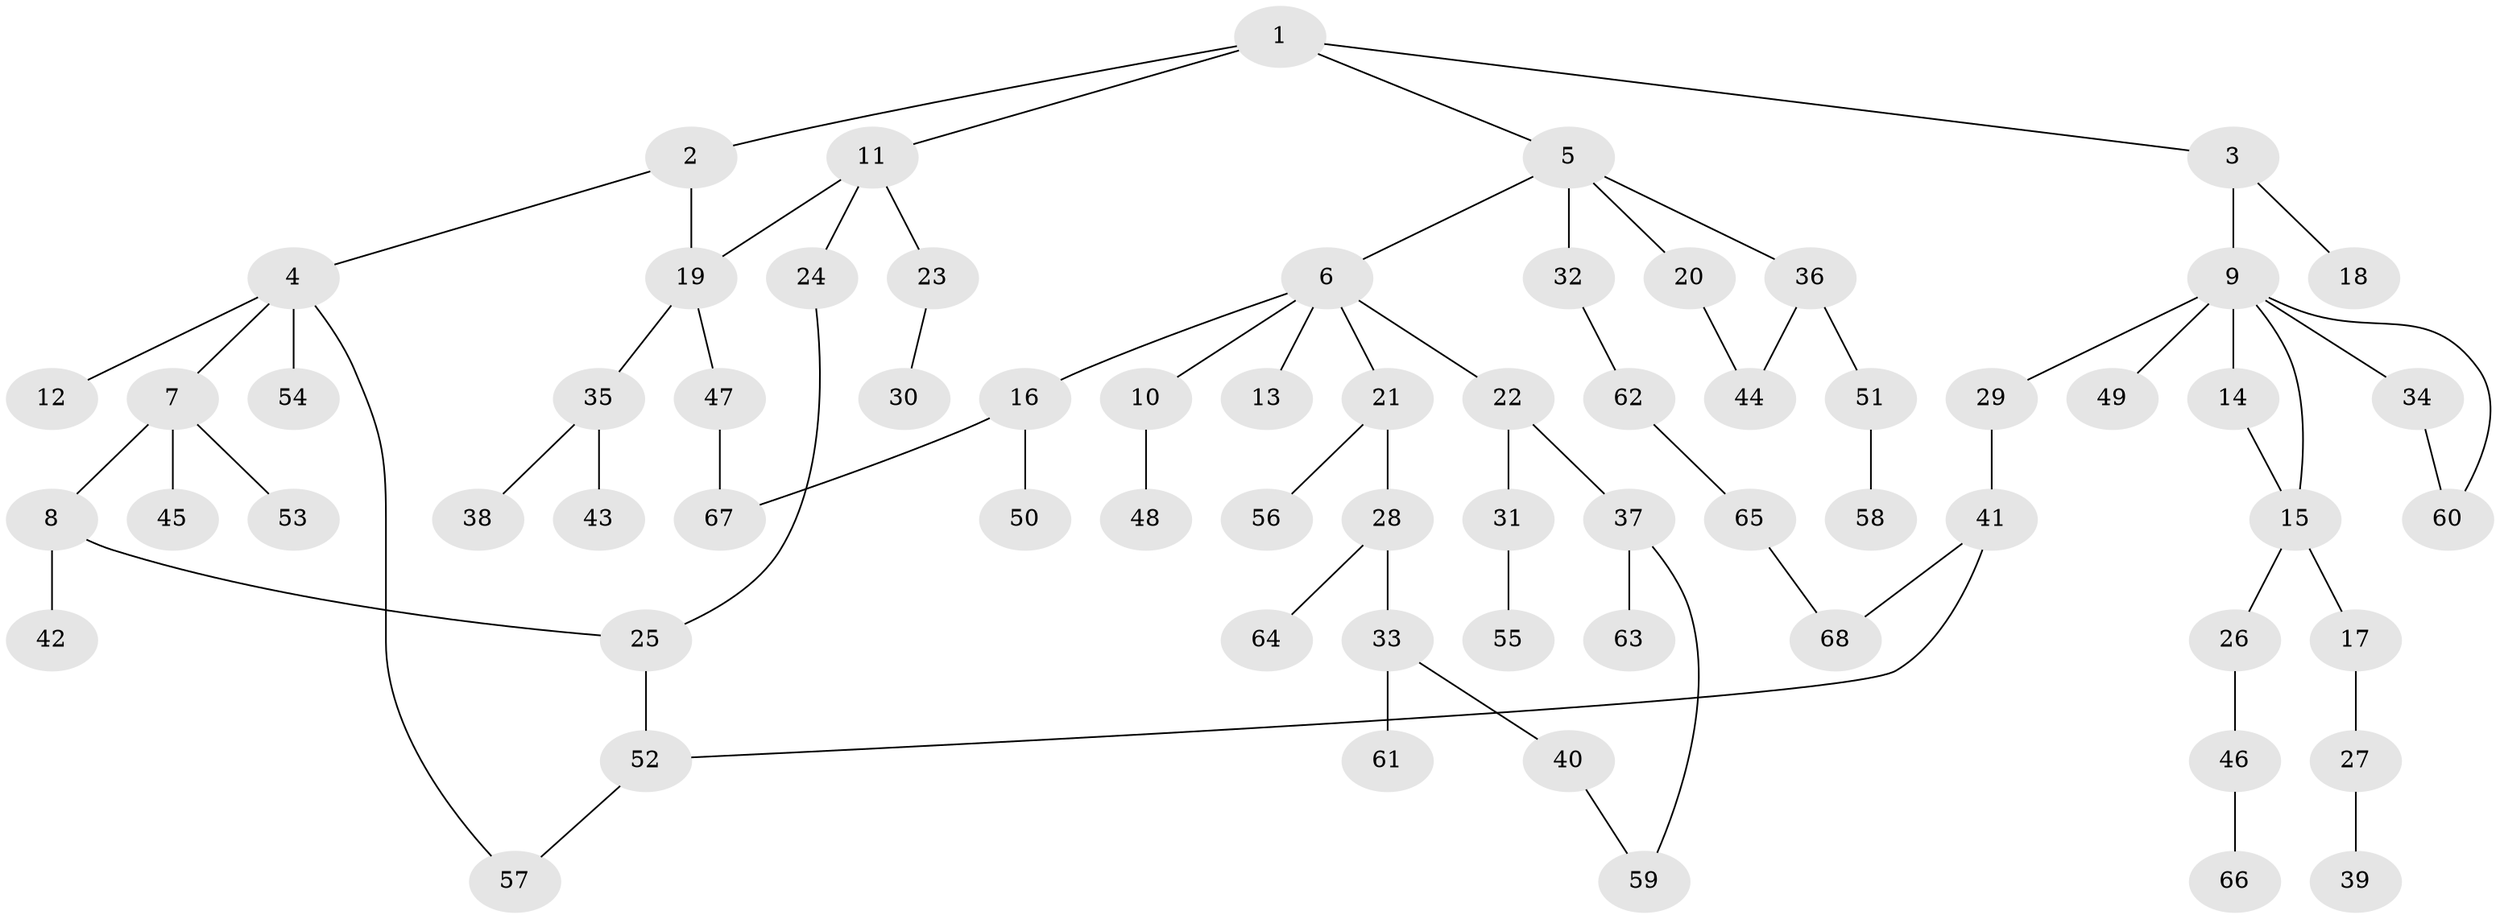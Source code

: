 // coarse degree distribution, {5: 0.06382978723404255, 3: 0.14893617021276595, 4: 0.10638297872340426, 7: 0.02127659574468085, 1: 0.40425531914893614, 2: 0.2553191489361702}
// Generated by graph-tools (version 1.1) at 2025/17/03/04/25 18:17:07]
// undirected, 68 vertices, 77 edges
graph export_dot {
graph [start="1"]
  node [color=gray90,style=filled];
  1;
  2;
  3;
  4;
  5;
  6;
  7;
  8;
  9;
  10;
  11;
  12;
  13;
  14;
  15;
  16;
  17;
  18;
  19;
  20;
  21;
  22;
  23;
  24;
  25;
  26;
  27;
  28;
  29;
  30;
  31;
  32;
  33;
  34;
  35;
  36;
  37;
  38;
  39;
  40;
  41;
  42;
  43;
  44;
  45;
  46;
  47;
  48;
  49;
  50;
  51;
  52;
  53;
  54;
  55;
  56;
  57;
  58;
  59;
  60;
  61;
  62;
  63;
  64;
  65;
  66;
  67;
  68;
  1 -- 2;
  1 -- 3;
  1 -- 5;
  1 -- 11;
  2 -- 4;
  2 -- 19;
  3 -- 9;
  3 -- 18;
  4 -- 7;
  4 -- 12;
  4 -- 54;
  4 -- 57;
  5 -- 6;
  5 -- 20;
  5 -- 32;
  5 -- 36;
  6 -- 10;
  6 -- 13;
  6 -- 16;
  6 -- 21;
  6 -- 22;
  7 -- 8;
  7 -- 45;
  7 -- 53;
  8 -- 25;
  8 -- 42;
  9 -- 14;
  9 -- 29;
  9 -- 34;
  9 -- 49;
  9 -- 60;
  9 -- 15;
  10 -- 48;
  11 -- 19;
  11 -- 23;
  11 -- 24;
  14 -- 15;
  15 -- 17;
  15 -- 26;
  16 -- 50;
  16 -- 67;
  17 -- 27;
  19 -- 35;
  19 -- 47;
  20 -- 44;
  21 -- 28;
  21 -- 56;
  22 -- 31;
  22 -- 37;
  23 -- 30;
  24 -- 25;
  25 -- 52;
  26 -- 46;
  27 -- 39;
  28 -- 33;
  28 -- 64;
  29 -- 41;
  31 -- 55;
  32 -- 62;
  33 -- 40;
  33 -- 61;
  34 -- 60;
  35 -- 38;
  35 -- 43;
  36 -- 51;
  36 -- 44;
  37 -- 59;
  37 -- 63;
  40 -- 59;
  41 -- 68;
  41 -- 52;
  46 -- 66;
  47 -- 67;
  51 -- 58;
  52 -- 57;
  62 -- 65;
  65 -- 68;
}
